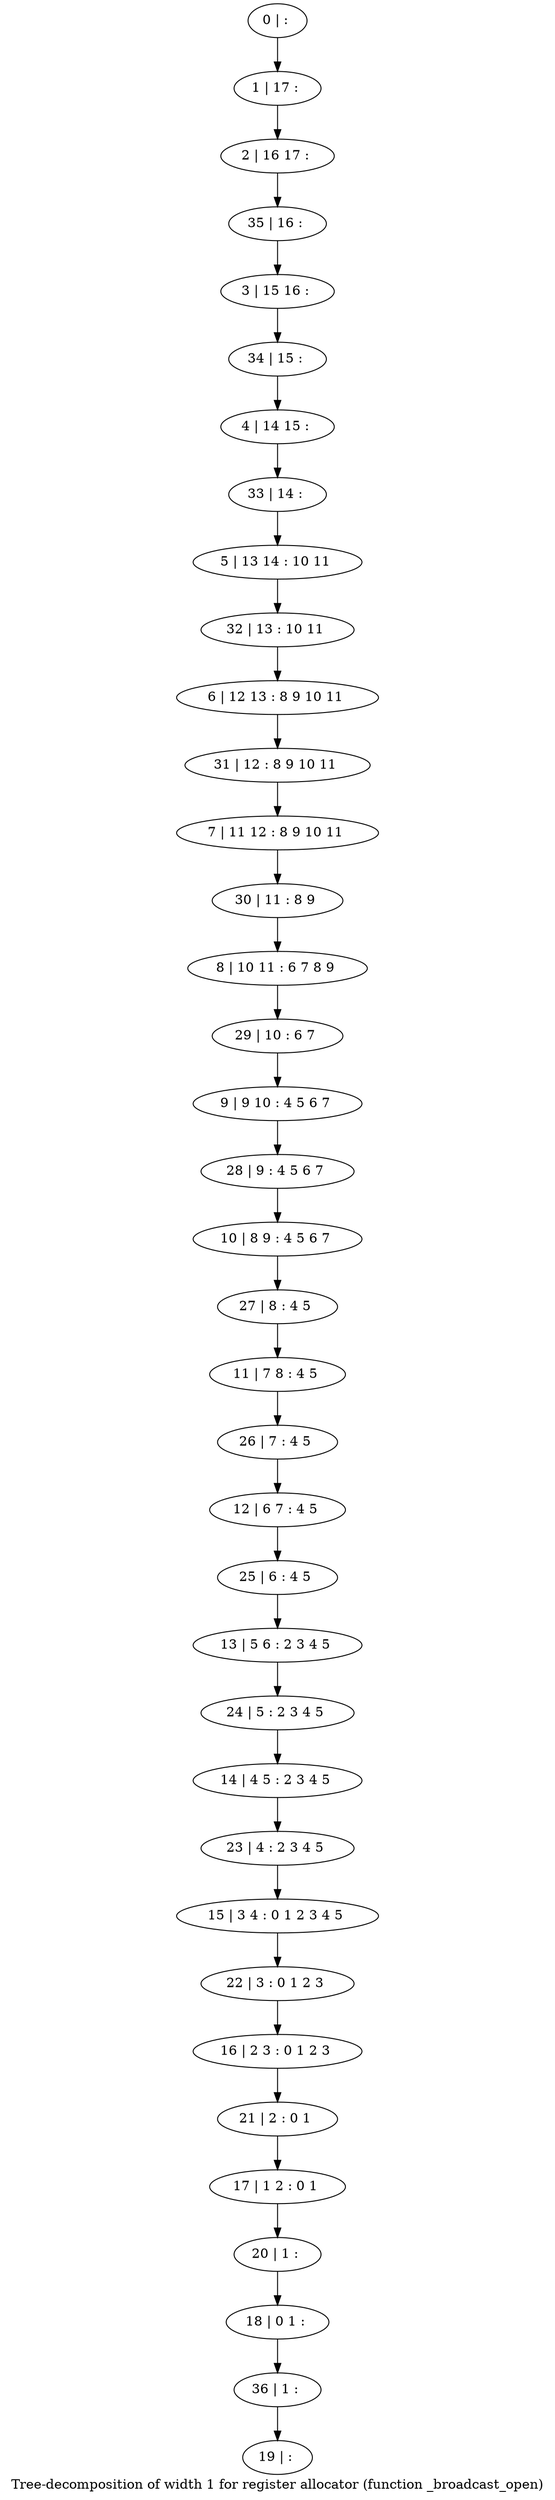 digraph G {
graph [label="Tree-decomposition of width 1 for register allocator (function _broadcast_open)"]
0[label="0 | : "];
1[label="1 | 17 : "];
2[label="2 | 16 17 : "];
3[label="3 | 15 16 : "];
4[label="4 | 14 15 : "];
5[label="5 | 13 14 : 10 11 "];
6[label="6 | 12 13 : 8 9 10 11 "];
7[label="7 | 11 12 : 8 9 10 11 "];
8[label="8 | 10 11 : 6 7 8 9 "];
9[label="9 | 9 10 : 4 5 6 7 "];
10[label="10 | 8 9 : 4 5 6 7 "];
11[label="11 | 7 8 : 4 5 "];
12[label="12 | 6 7 : 4 5 "];
13[label="13 | 5 6 : 2 3 4 5 "];
14[label="14 | 4 5 : 2 3 4 5 "];
15[label="15 | 3 4 : 0 1 2 3 4 5 "];
16[label="16 | 2 3 : 0 1 2 3 "];
17[label="17 | 1 2 : 0 1 "];
18[label="18 | 0 1 : "];
19[label="19 | : "];
20[label="20 | 1 : "];
21[label="21 | 2 : 0 1 "];
22[label="22 | 3 : 0 1 2 3 "];
23[label="23 | 4 : 2 3 4 5 "];
24[label="24 | 5 : 2 3 4 5 "];
25[label="25 | 6 : 4 5 "];
26[label="26 | 7 : 4 5 "];
27[label="27 | 8 : 4 5 "];
28[label="28 | 9 : 4 5 6 7 "];
29[label="29 | 10 : 6 7 "];
30[label="30 | 11 : 8 9 "];
31[label="31 | 12 : 8 9 10 11 "];
32[label="32 | 13 : 10 11 "];
33[label="33 | 14 : "];
34[label="34 | 15 : "];
35[label="35 | 16 : "];
36[label="36 | 1 : "];
0->1 ;
1->2 ;
20->18 ;
17->20 ;
21->17 ;
16->21 ;
22->16 ;
15->22 ;
23->15 ;
14->23 ;
24->14 ;
13->24 ;
25->13 ;
12->25 ;
26->12 ;
11->26 ;
27->11 ;
10->27 ;
28->10 ;
9->28 ;
29->9 ;
8->29 ;
30->8 ;
7->30 ;
31->7 ;
6->31 ;
32->6 ;
5->32 ;
33->5 ;
4->33 ;
34->4 ;
3->34 ;
35->3 ;
2->35 ;
36->19 ;
18->36 ;
}
